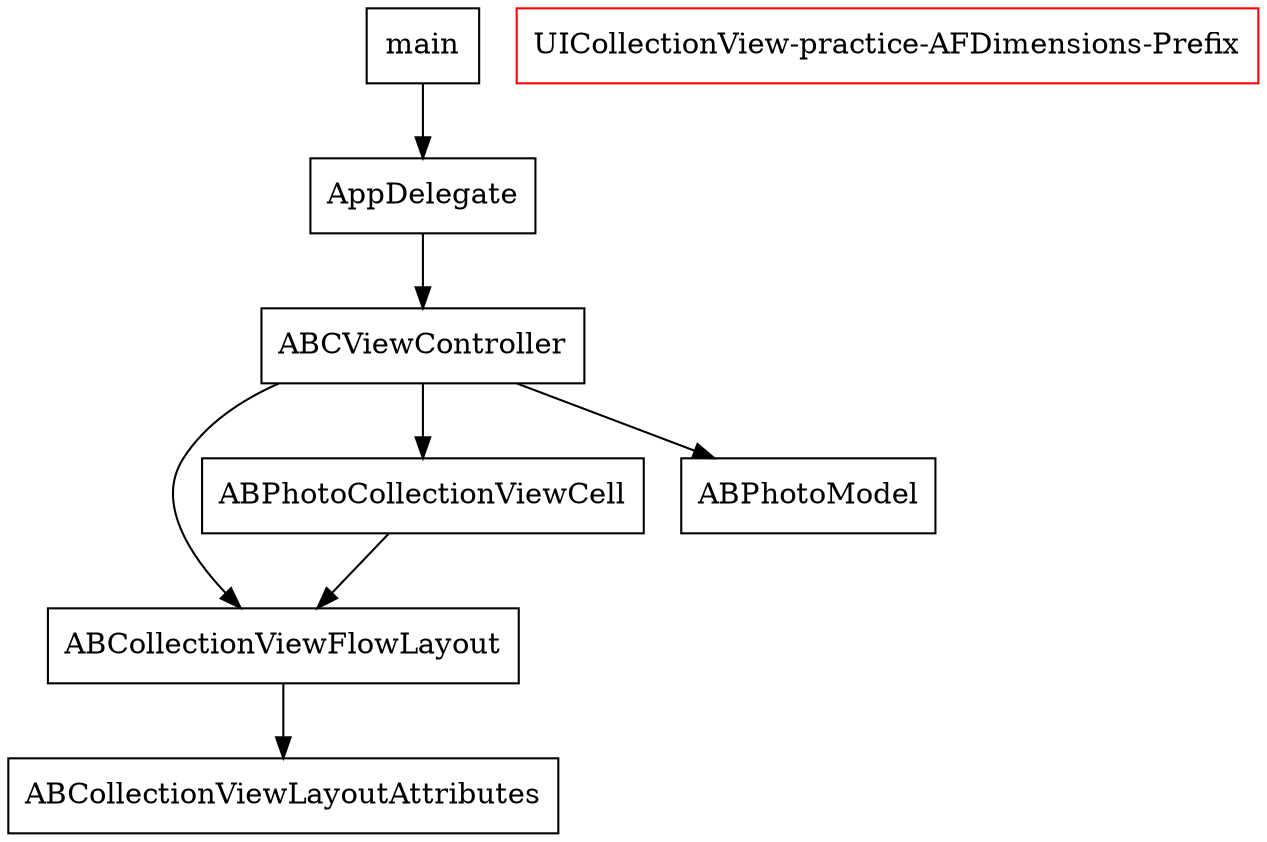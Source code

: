 digraph G {
	node [shape=box];
	"ABCollectionViewLayoutAttributes" -> {};
	"ABCollectionViewFlowLayout" -> "ABCollectionViewLayoutAttributes";
	"AppDelegate" -> "ABCViewController";
	"ABPhotoCollectionViewCell" -> "ABCollectionViewFlowLayout";
	"ABCViewController" -> "ABPhotoCollectionViewCell";
	"ABCViewController" -> "ABPhotoModel";
	"ABCViewController" -> "ABCollectionViewFlowLayout";
	"ABPhotoModel" -> {};
	"main" -> "AppDelegate";
	
	"UICollectionView-practice-AFDimensions-Prefix" [color=red];
	
	edge [color=blue, dir=both];
}


